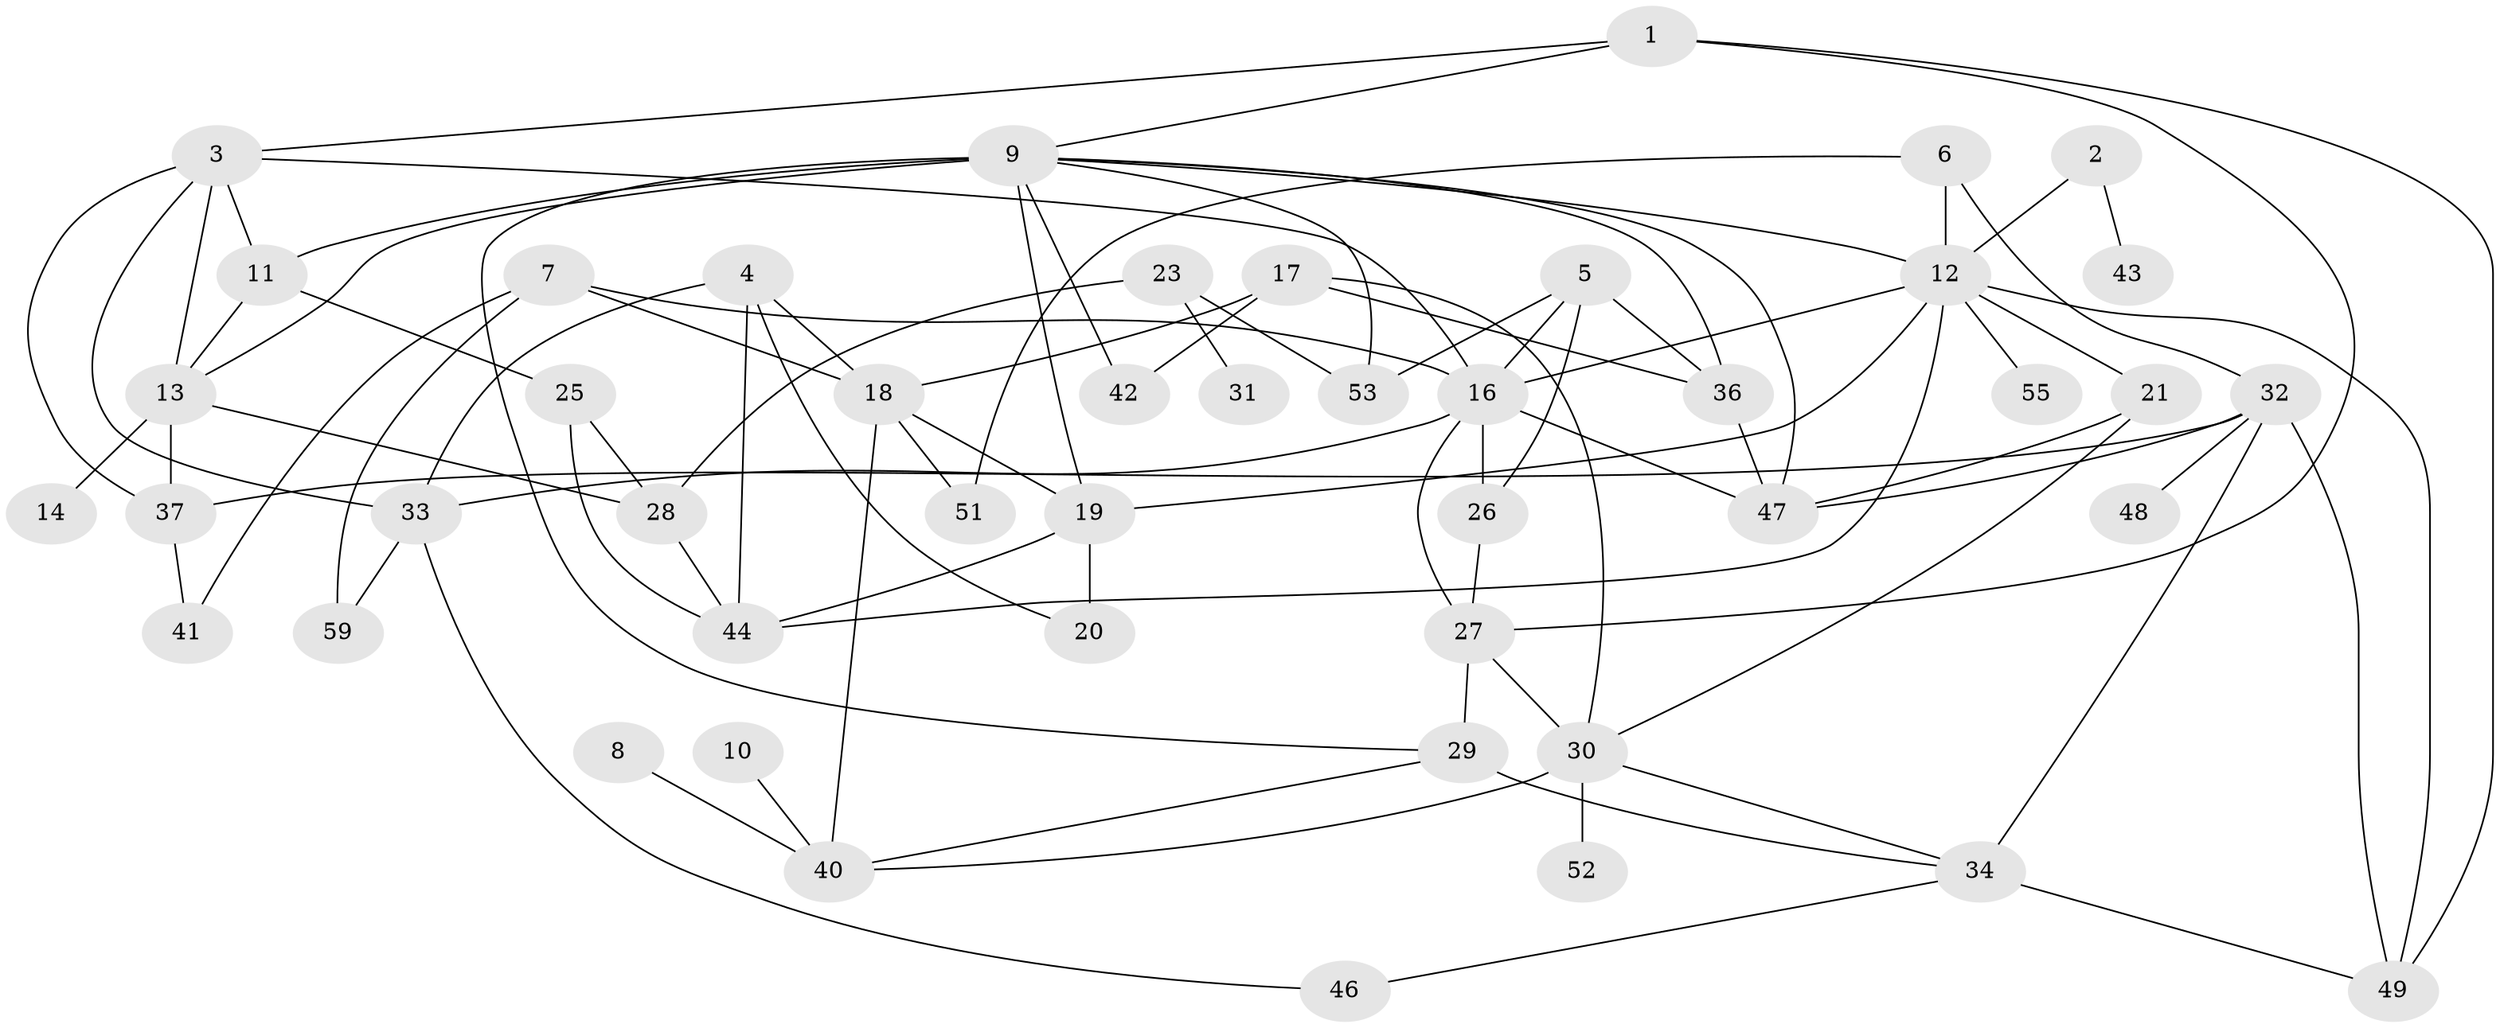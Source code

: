 // original degree distribution, {3: 0.2564102564102564, 2: 0.24786324786324787, 6: 0.05982905982905983, 5: 0.06837606837606838, 4: 0.08547008547008547, 1: 0.1794871794871795, 0: 0.09401709401709402, 7: 0.008547008547008548}
// Generated by graph-tools (version 1.1) at 2025/33/03/09/25 02:33:27]
// undirected, 47 vertices, 88 edges
graph export_dot {
graph [start="1"]
  node [color=gray90,style=filled];
  1;
  2;
  3;
  4;
  5;
  6;
  7;
  8;
  9;
  10;
  11;
  12;
  13;
  14;
  16;
  17;
  18;
  19;
  20;
  21;
  23;
  25;
  26;
  27;
  28;
  29;
  30;
  31;
  32;
  33;
  34;
  36;
  37;
  40;
  41;
  42;
  43;
  44;
  46;
  47;
  48;
  49;
  51;
  52;
  53;
  55;
  59;
  1 -- 3 [weight=1.0];
  1 -- 9 [weight=1.0];
  1 -- 27 [weight=1.0];
  1 -- 49 [weight=1.0];
  2 -- 12 [weight=1.0];
  2 -- 43 [weight=1.0];
  3 -- 11 [weight=1.0];
  3 -- 13 [weight=1.0];
  3 -- 16 [weight=1.0];
  3 -- 33 [weight=1.0];
  3 -- 37 [weight=1.0];
  4 -- 18 [weight=1.0];
  4 -- 20 [weight=1.0];
  4 -- 33 [weight=1.0];
  4 -- 44 [weight=1.0];
  5 -- 16 [weight=1.0];
  5 -- 26 [weight=1.0];
  5 -- 36 [weight=1.0];
  5 -- 53 [weight=1.0];
  6 -- 12 [weight=1.0];
  6 -- 32 [weight=1.0];
  6 -- 51 [weight=1.0];
  7 -- 16 [weight=1.0];
  7 -- 18 [weight=1.0];
  7 -- 41 [weight=1.0];
  7 -- 59 [weight=1.0];
  8 -- 40 [weight=1.0];
  9 -- 11 [weight=2.0];
  9 -- 12 [weight=1.0];
  9 -- 13 [weight=1.0];
  9 -- 19 [weight=1.0];
  9 -- 29 [weight=1.0];
  9 -- 36 [weight=1.0];
  9 -- 42 [weight=1.0];
  9 -- 47 [weight=1.0];
  9 -- 53 [weight=1.0];
  10 -- 40 [weight=1.0];
  11 -- 13 [weight=1.0];
  11 -- 25 [weight=1.0];
  12 -- 16 [weight=1.0];
  12 -- 19 [weight=1.0];
  12 -- 21 [weight=1.0];
  12 -- 44 [weight=2.0];
  12 -- 49 [weight=1.0];
  12 -- 55 [weight=1.0];
  13 -- 14 [weight=1.0];
  13 -- 28 [weight=1.0];
  13 -- 37 [weight=1.0];
  16 -- 26 [weight=1.0];
  16 -- 27 [weight=1.0];
  16 -- 33 [weight=1.0];
  16 -- 47 [weight=2.0];
  17 -- 18 [weight=1.0];
  17 -- 30 [weight=1.0];
  17 -- 36 [weight=1.0];
  17 -- 42 [weight=3.0];
  18 -- 19 [weight=1.0];
  18 -- 40 [weight=1.0];
  18 -- 51 [weight=1.0];
  19 -- 20 [weight=3.0];
  19 -- 44 [weight=1.0];
  21 -- 30 [weight=1.0];
  21 -- 47 [weight=1.0];
  23 -- 28 [weight=1.0];
  23 -- 31 [weight=1.0];
  23 -- 53 [weight=1.0];
  25 -- 28 [weight=1.0];
  25 -- 44 [weight=1.0];
  26 -- 27 [weight=1.0];
  27 -- 29 [weight=2.0];
  27 -- 30 [weight=1.0];
  28 -- 44 [weight=1.0];
  29 -- 34 [weight=1.0];
  29 -- 40 [weight=1.0];
  30 -- 34 [weight=1.0];
  30 -- 40 [weight=1.0];
  30 -- 52 [weight=1.0];
  32 -- 34 [weight=2.0];
  32 -- 37 [weight=1.0];
  32 -- 47 [weight=1.0];
  32 -- 48 [weight=1.0];
  32 -- 49 [weight=1.0];
  33 -- 46 [weight=1.0];
  33 -- 59 [weight=1.0];
  34 -- 46 [weight=1.0];
  34 -- 49 [weight=1.0];
  36 -- 47 [weight=1.0];
  37 -- 41 [weight=1.0];
}
